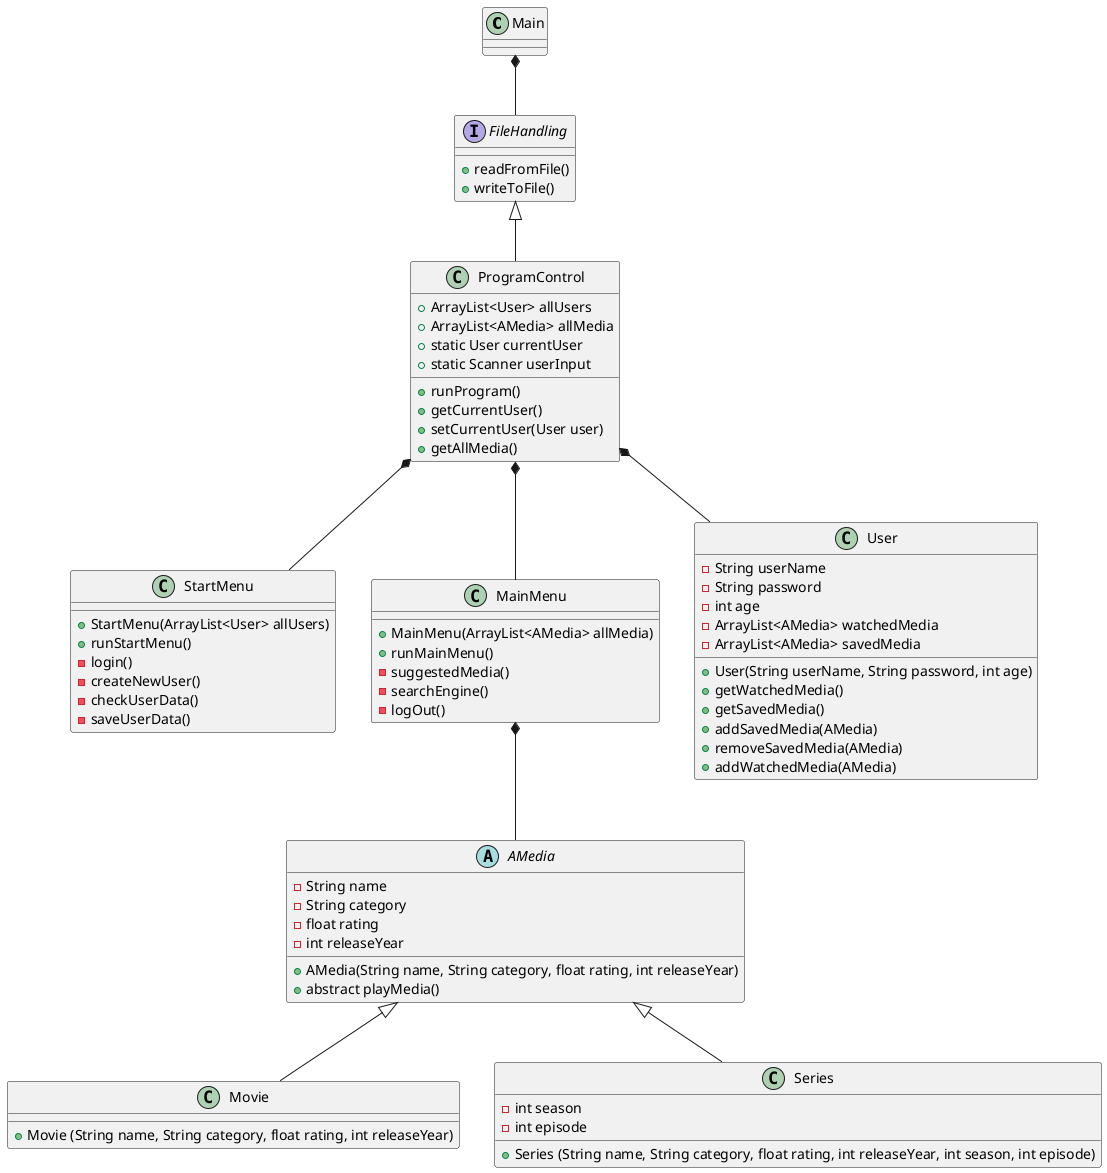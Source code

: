 @startuml
class Main
Main *-- FileHandling
FileHandling <|-- ProgramControl
ProgramControl *-- StartMenu
ProgramControl *-- MainMenu
ProgramControl *-- User

MainMenu *-- AMedia
AMedia <|-- Movie
AMedia <|-- Series

class ProgramControl{
+ ArrayList<User> allUsers
+ ArrayList<AMedia> allMedia
+ static User currentUser
+ static Scanner userInput
+ runProgram()
+ getCurrentUser()
+ setCurrentUser(User user)
+ getAllMedia()
}

class StartMenu{
+ StartMenu(ArrayList<User> allUsers)
+ runStartMenu()
- login()
- createNewUser()
- checkUserData()
- saveUserData()
}

class MainMenu{
+ MainMenu(ArrayList<AMedia> allMedia)
+ runMainMenu()
- suggestedMedia()
- searchEngine()
- logOut()
}

abstract class AMedia{
- String name
- String category
- float rating
- int releaseYear
+ AMedia(String name, String category, float rating, int releaseYear)
+ abstract playMedia()
}

class Movie{
+ Movie (String name, String category, float rating, int releaseYear)
}

class Series{
- int season
- int episode
+ Series (String name, String category, float rating, int releaseYear, int season, int episode)
}

class User{
- String userName
- String password
- int age
- ArrayList<AMedia> watchedMedia
- ArrayList<AMedia> savedMedia
+ User(String userName, String password, int age)
+ getWatchedMedia()
+ getSavedMedia()
+ addSavedMedia(AMedia)
+ removeSavedMedia(AMedia)
+ addWatchedMedia(AMedia)
}

interface FileHandling{
+ readFromFile()
+ writeToFile()
}

@enduml